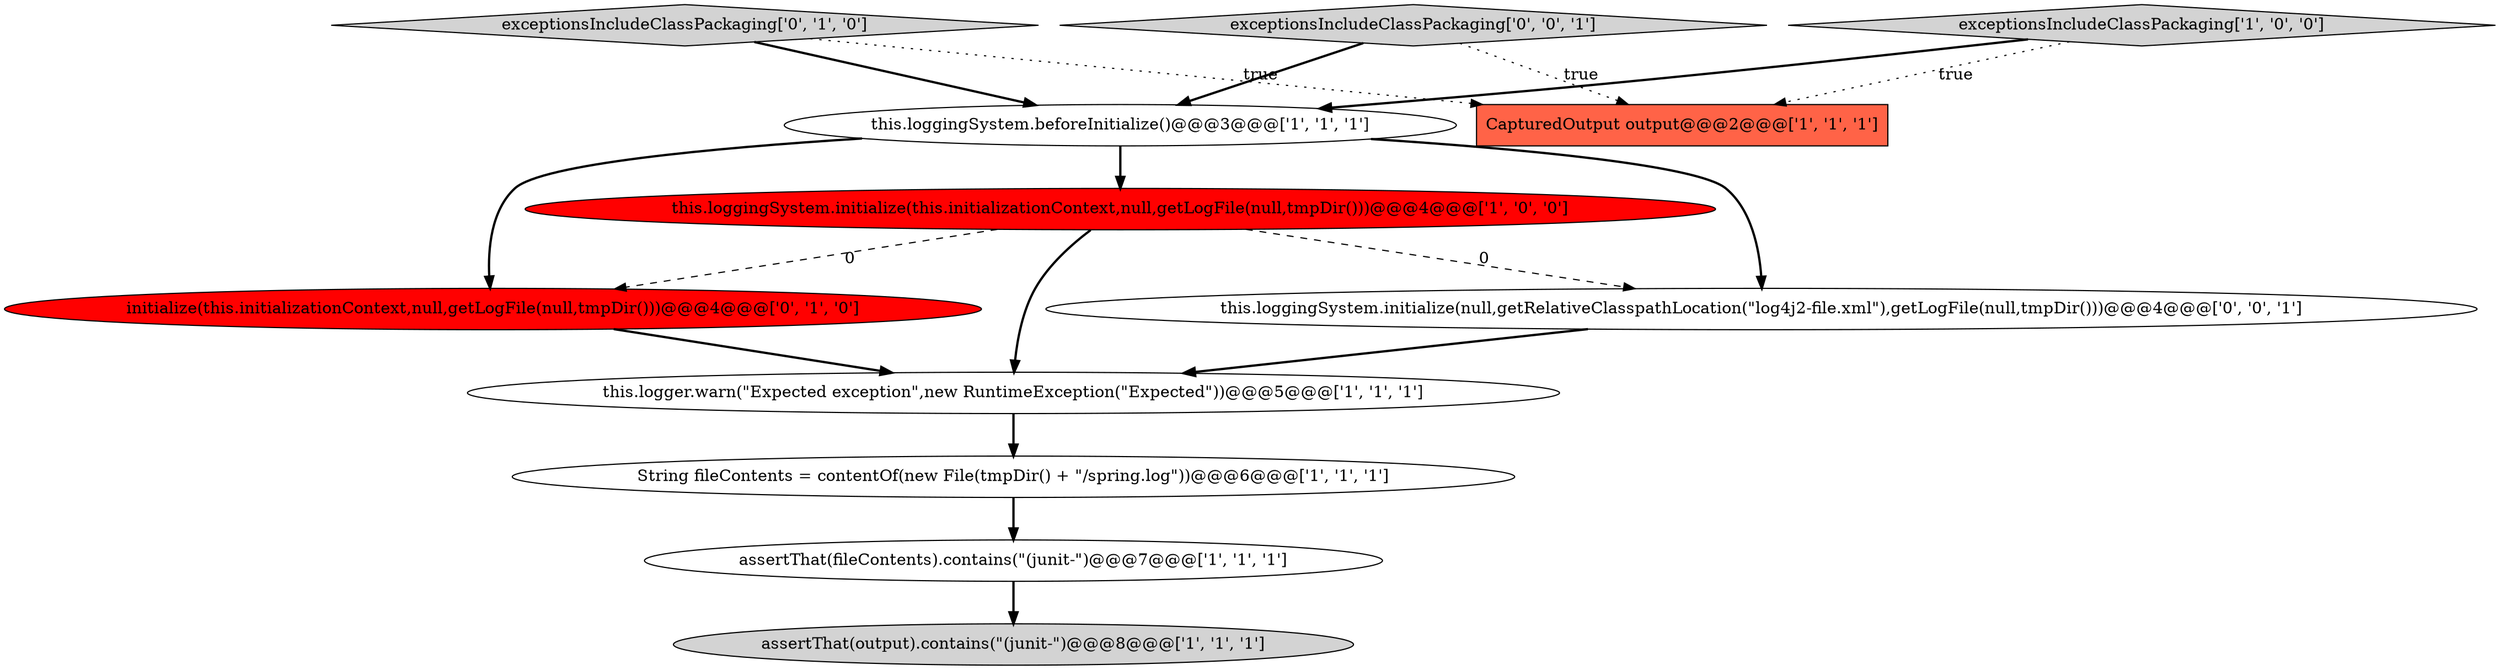 digraph {
0 [style = filled, label = "assertThat(output).contains(\"(junit-\")@@@8@@@['1', '1', '1']", fillcolor = lightgray, shape = ellipse image = "AAA0AAABBB1BBB"];
3 [style = filled, label = "this.loggingSystem.initialize(this.initializationContext,null,getLogFile(null,tmpDir()))@@@4@@@['1', '0', '0']", fillcolor = red, shape = ellipse image = "AAA1AAABBB1BBB"];
8 [style = filled, label = "exceptionsIncludeClassPackaging['0', '1', '0']", fillcolor = lightgray, shape = diamond image = "AAA0AAABBB2BBB"];
9 [style = filled, label = "initialize(this.initializationContext,null,getLogFile(null,tmpDir()))@@@4@@@['0', '1', '0']", fillcolor = red, shape = ellipse image = "AAA1AAABBB2BBB"];
5 [style = filled, label = "exceptionsIncludeClassPackaging['1', '0', '0']", fillcolor = lightgray, shape = diamond image = "AAA0AAABBB1BBB"];
7 [style = filled, label = "assertThat(fileContents).contains(\"(junit-\")@@@7@@@['1', '1', '1']", fillcolor = white, shape = ellipse image = "AAA0AAABBB1BBB"];
1 [style = filled, label = "this.loggingSystem.beforeInitialize()@@@3@@@['1', '1', '1']", fillcolor = white, shape = ellipse image = "AAA0AAABBB1BBB"];
11 [style = filled, label = "exceptionsIncludeClassPackaging['0', '0', '1']", fillcolor = lightgray, shape = diamond image = "AAA0AAABBB3BBB"];
6 [style = filled, label = "this.logger.warn(\"Expected exception\",new RuntimeException(\"Expected\"))@@@5@@@['1', '1', '1']", fillcolor = white, shape = ellipse image = "AAA0AAABBB1BBB"];
2 [style = filled, label = "CapturedOutput output@@@2@@@['1', '1', '1']", fillcolor = tomato, shape = box image = "AAA0AAABBB1BBB"];
4 [style = filled, label = "String fileContents = contentOf(new File(tmpDir() + \"/spring.log\"))@@@6@@@['1', '1', '1']", fillcolor = white, shape = ellipse image = "AAA0AAABBB1BBB"];
10 [style = filled, label = "this.loggingSystem.initialize(null,getRelativeClasspathLocation(\"log4j2-file.xml\"),getLogFile(null,tmpDir()))@@@4@@@['0', '0', '1']", fillcolor = white, shape = ellipse image = "AAA0AAABBB3BBB"];
1->3 [style = bold, label=""];
8->1 [style = bold, label=""];
6->4 [style = bold, label=""];
3->6 [style = bold, label=""];
5->1 [style = bold, label=""];
7->0 [style = bold, label=""];
11->2 [style = dotted, label="true"];
3->10 [style = dashed, label="0"];
3->9 [style = dashed, label="0"];
1->10 [style = bold, label=""];
11->1 [style = bold, label=""];
10->6 [style = bold, label=""];
8->2 [style = dotted, label="true"];
4->7 [style = bold, label=""];
1->9 [style = bold, label=""];
9->6 [style = bold, label=""];
5->2 [style = dotted, label="true"];
}
